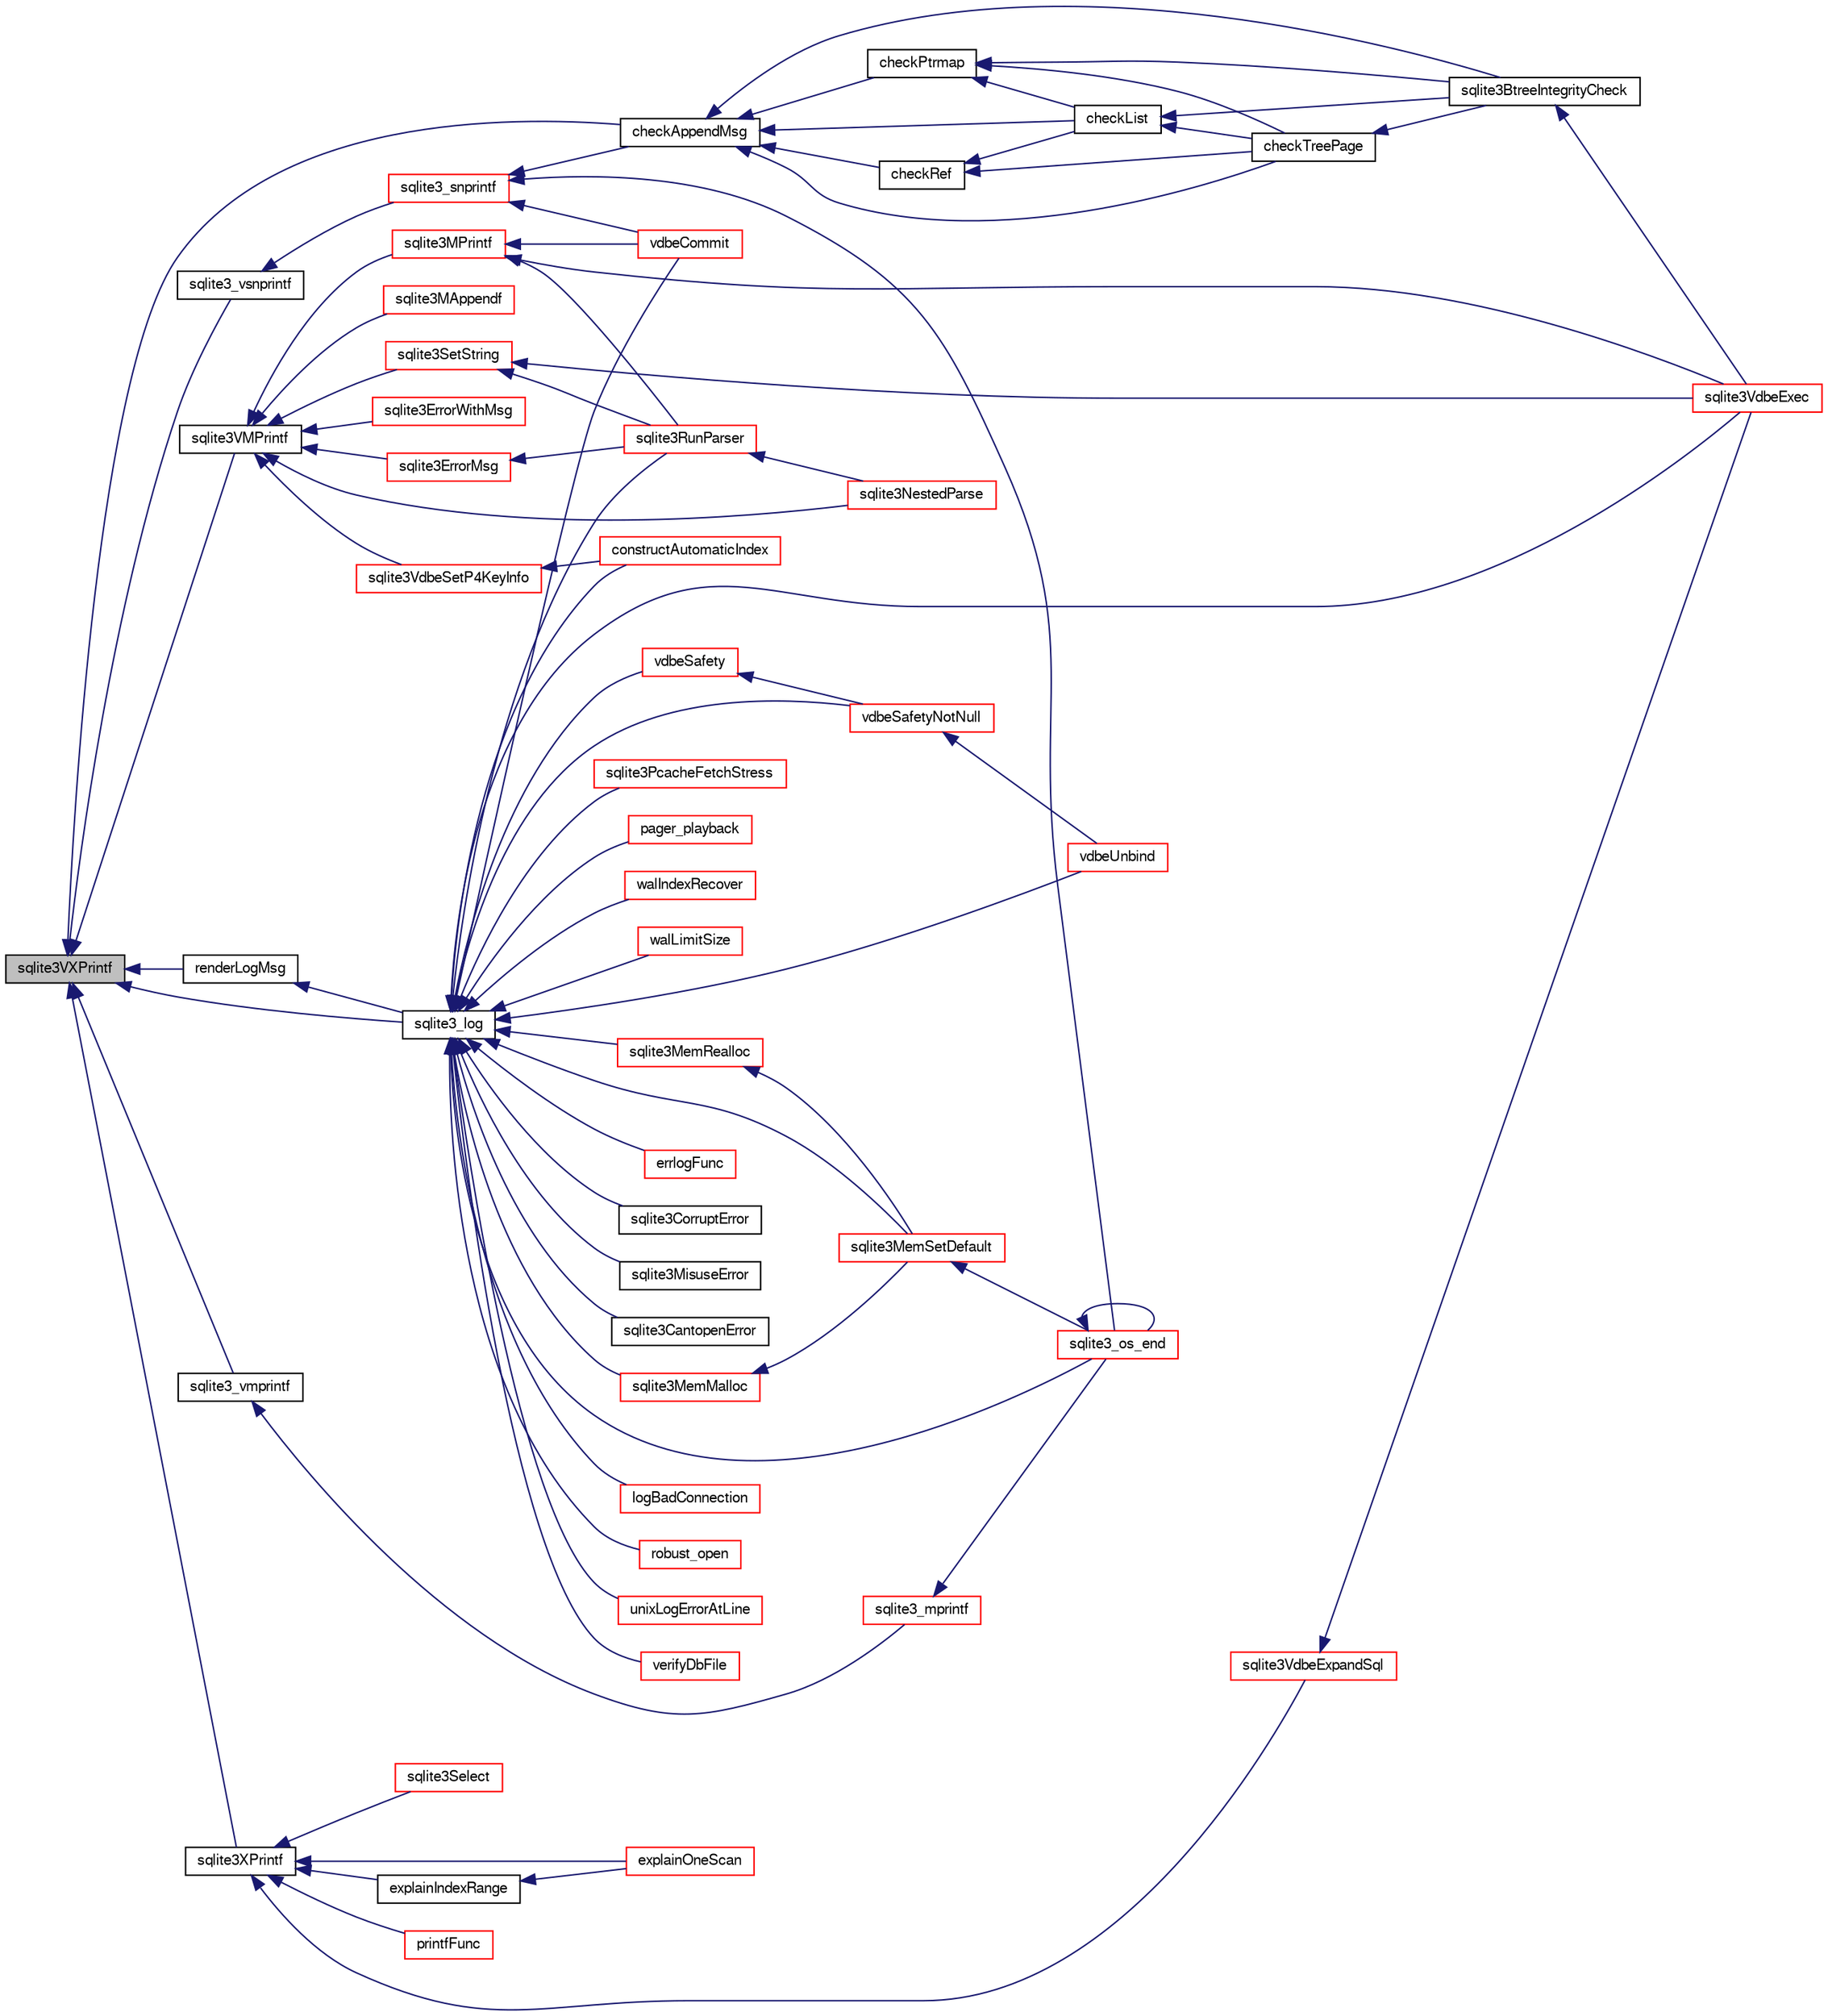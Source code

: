 digraph "sqlite3VXPrintf"
{
  edge [fontname="FreeSans",fontsize="10",labelfontname="FreeSans",labelfontsize="10"];
  node [fontname="FreeSans",fontsize="10",shape=record];
  rankdir="LR";
  Node807022 [label="sqlite3VXPrintf",height=0.2,width=0.4,color="black", fillcolor="grey75", style="filled", fontcolor="black"];
  Node807022 -> Node807023 [dir="back",color="midnightblue",fontsize="10",style="solid",fontname="FreeSans"];
  Node807023 [label="sqlite3VMPrintf",height=0.2,width=0.4,color="black", fillcolor="white", style="filled",URL="$sqlite3_8c.html#a05535d0982ef06fbc2ee8195ebbae689"];
  Node807023 -> Node807024 [dir="back",color="midnightblue",fontsize="10",style="solid",fontname="FreeSans"];
  Node807024 [label="sqlite3SetString",height=0.2,width=0.4,color="red", fillcolor="white", style="filled",URL="$sqlite3_8c.html#aad368822484a1ceae010a829e27454ae"];
  Node807024 -> Node807051 [dir="back",color="midnightblue",fontsize="10",style="solid",fontname="FreeSans"];
  Node807051 [label="sqlite3VdbeExec",height=0.2,width=0.4,color="red", fillcolor="white", style="filled",URL="$sqlite3_8c.html#a8ce40a614bdc56719c4d642b1e4dfb21"];
  Node807024 -> Node807193 [dir="back",color="midnightblue",fontsize="10",style="solid",fontname="FreeSans"];
  Node807193 [label="sqlite3RunParser",height=0.2,width=0.4,color="red", fillcolor="white", style="filled",URL="$sqlite3_8c.html#a174f16a9adcc64bf971bae4a5ffa3488"];
  Node807193 -> Node807194 [dir="back",color="midnightblue",fontsize="10",style="solid",fontname="FreeSans"];
  Node807194 [label="sqlite3NestedParse",height=0.2,width=0.4,color="red", fillcolor="white", style="filled",URL="$sqlite3_8c.html#ae78bd6187a28892732af5428ec15b03f"];
  Node807023 -> Node807289 [dir="back",color="midnightblue",fontsize="10",style="solid",fontname="FreeSans"];
  Node807289 [label="sqlite3MPrintf",height=0.2,width=0.4,color="red", fillcolor="white", style="filled",URL="$sqlite3_8c.html#a208ef0df84e9778778804a19af03efea"];
  Node807289 -> Node807296 [dir="back",color="midnightblue",fontsize="10",style="solid",fontname="FreeSans"];
  Node807296 [label="vdbeCommit",height=0.2,width=0.4,color="red", fillcolor="white", style="filled",URL="$sqlite3_8c.html#a5d7f1e0625451b987728f600cfe1b92d"];
  Node807289 -> Node807051 [dir="back",color="midnightblue",fontsize="10",style="solid",fontname="FreeSans"];
  Node807289 -> Node807193 [dir="back",color="midnightblue",fontsize="10",style="solid",fontname="FreeSans"];
  Node807023 -> Node807870 [dir="back",color="midnightblue",fontsize="10",style="solid",fontname="FreeSans"];
  Node807870 [label="sqlite3MAppendf",height=0.2,width=0.4,color="red", fillcolor="white", style="filled",URL="$sqlite3_8c.html#a43b33971f250cf38164a84f751057bce"];
  Node807023 -> Node807751 [dir="back",color="midnightblue",fontsize="10",style="solid",fontname="FreeSans"];
  Node807751 [label="sqlite3ErrorWithMsg",height=0.2,width=0.4,color="red", fillcolor="white", style="filled",URL="$sqlite3_8c.html#a11feb4cd8e77d59df266587cfe1b2641"];
  Node807023 -> Node807871 [dir="back",color="midnightblue",fontsize="10",style="solid",fontname="FreeSans"];
  Node807871 [label="sqlite3ErrorMsg",height=0.2,width=0.4,color="red", fillcolor="white", style="filled",URL="$sqlite3_8c.html#aee2798e173651adae0f9c85469f3457d"];
  Node807871 -> Node807193 [dir="back",color="midnightblue",fontsize="10",style="solid",fontname="FreeSans"];
  Node807023 -> Node807485 [dir="back",color="midnightblue",fontsize="10",style="solid",fontname="FreeSans"];
  Node807485 [label="sqlite3VdbeSetP4KeyInfo",height=0.2,width=0.4,color="red", fillcolor="white", style="filled",URL="$sqlite3_8c.html#a342090b36fbf7fdace2a23b8efca030c"];
  Node807485 -> Node807120 [dir="back",color="midnightblue",fontsize="10",style="solid",fontname="FreeSans"];
  Node807120 [label="constructAutomaticIndex",height=0.2,width=0.4,color="red", fillcolor="white", style="filled",URL="$sqlite3_8c.html#aad43d38bc718f4c8e8d0dd8f33ed526f"];
  Node807023 -> Node807194 [dir="back",color="midnightblue",fontsize="10",style="solid",fontname="FreeSans"];
  Node807022 -> Node807522 [dir="back",color="midnightblue",fontsize="10",style="solid",fontname="FreeSans"];
  Node807522 [label="sqlite3_vmprintf",height=0.2,width=0.4,color="black", fillcolor="white", style="filled",URL="$sqlite3_8h.html#ac240de67ddf003828f16a6d9dd3fa3ca"];
  Node807522 -> Node807523 [dir="back",color="midnightblue",fontsize="10",style="solid",fontname="FreeSans"];
  Node807523 [label="sqlite3_mprintf",height=0.2,width=0.4,color="red", fillcolor="white", style="filled",URL="$sqlite3_8h.html#a9533933e57f7ccbb48c32041ce3a8862"];
  Node807523 -> Node807307 [dir="back",color="midnightblue",fontsize="10",style="solid",fontname="FreeSans"];
  Node807307 [label="sqlite3_os_end",height=0.2,width=0.4,color="red", fillcolor="white", style="filled",URL="$sqlite3_8h.html#a2288c95881ecca13d994e42b6a958906"];
  Node807307 -> Node807307 [dir="back",color="midnightblue",fontsize="10",style="solid",fontname="FreeSans"];
  Node807022 -> Node807532 [dir="back",color="midnightblue",fontsize="10",style="solid",fontname="FreeSans"];
  Node807532 [label="sqlite3_vsnprintf",height=0.2,width=0.4,color="black", fillcolor="white", style="filled",URL="$sqlite3_8h.html#a095af9d57b6df1b95a77df71b9bce062"];
  Node807532 -> Node807533 [dir="back",color="midnightblue",fontsize="10",style="solid",fontname="FreeSans"];
  Node807533 [label="sqlite3_snprintf",height=0.2,width=0.4,color="red", fillcolor="white", style="filled",URL="$sqlite3_8h.html#af4558fab7cb8fb1e61fd642d3e017ef7"];
  Node807533 -> Node807307 [dir="back",color="midnightblue",fontsize="10",style="solid",fontname="FreeSans"];
  Node807533 -> Node807573 [dir="back",color="midnightblue",fontsize="10",style="solid",fontname="FreeSans"];
  Node807573 [label="checkAppendMsg",height=0.2,width=0.4,color="black", fillcolor="white", style="filled",URL="$sqlite3_8c.html#a4366e7af81727e2d755d3c9a635b055e"];
  Node807573 -> Node807574 [dir="back",color="midnightblue",fontsize="10",style="solid",fontname="FreeSans"];
  Node807574 [label="checkRef",height=0.2,width=0.4,color="black", fillcolor="white", style="filled",URL="$sqlite3_8c.html#a8f9d5e653157e813f504a66ca548941a"];
  Node807574 -> Node807428 [dir="back",color="midnightblue",fontsize="10",style="solid",fontname="FreeSans"];
  Node807428 [label="checkList",height=0.2,width=0.4,color="black", fillcolor="white", style="filled",URL="$sqlite3_8c.html#a7c888a9a7f402383d462ddef0e59f52e"];
  Node807428 -> Node807415 [dir="back",color="midnightblue",fontsize="10",style="solid",fontname="FreeSans"];
  Node807415 [label="checkTreePage",height=0.2,width=0.4,color="black", fillcolor="white", style="filled",URL="$sqlite3_8c.html#a0bdac89d12e5ac328d260ae8259777b2"];
  Node807415 -> Node807416 [dir="back",color="midnightblue",fontsize="10",style="solid",fontname="FreeSans"];
  Node807416 [label="sqlite3BtreeIntegrityCheck",height=0.2,width=0.4,color="black", fillcolor="white", style="filled",URL="$sqlite3_8c.html#aa00011902d9e5ba26452d147c43fa1d8"];
  Node807416 -> Node807051 [dir="back",color="midnightblue",fontsize="10",style="solid",fontname="FreeSans"];
  Node807428 -> Node807416 [dir="back",color="midnightblue",fontsize="10",style="solid",fontname="FreeSans"];
  Node807574 -> Node807415 [dir="back",color="midnightblue",fontsize="10",style="solid",fontname="FreeSans"];
  Node807573 -> Node807427 [dir="back",color="midnightblue",fontsize="10",style="solid",fontname="FreeSans"];
  Node807427 [label="checkPtrmap",height=0.2,width=0.4,color="black", fillcolor="white", style="filled",URL="$sqlite3_8c.html#a09521b13d51d0264cb7f3758ec36fc90"];
  Node807427 -> Node807428 [dir="back",color="midnightblue",fontsize="10",style="solid",fontname="FreeSans"];
  Node807427 -> Node807415 [dir="back",color="midnightblue",fontsize="10",style="solid",fontname="FreeSans"];
  Node807427 -> Node807416 [dir="back",color="midnightblue",fontsize="10",style="solid",fontname="FreeSans"];
  Node807573 -> Node807428 [dir="back",color="midnightblue",fontsize="10",style="solid",fontname="FreeSans"];
  Node807573 -> Node807415 [dir="back",color="midnightblue",fontsize="10",style="solid",fontname="FreeSans"];
  Node807573 -> Node807416 [dir="back",color="midnightblue",fontsize="10",style="solid",fontname="FreeSans"];
  Node807533 -> Node807296 [dir="back",color="midnightblue",fontsize="10",style="solid",fontname="FreeSans"];
  Node807022 -> Node807670 [dir="back",color="midnightblue",fontsize="10",style="solid",fontname="FreeSans"];
  Node807670 [label="renderLogMsg",height=0.2,width=0.4,color="black", fillcolor="white", style="filled",URL="$sqlite3_8c.html#a7a02b43ce0a27bb52085c7f446d115af"];
  Node807670 -> Node807671 [dir="back",color="midnightblue",fontsize="10",style="solid",fontname="FreeSans"];
  Node807671 [label="sqlite3_log",height=0.2,width=0.4,color="black", fillcolor="white", style="filled",URL="$sqlite3_8h.html#a298c9699bf9c143662c6b1fec4b2dc3b"];
  Node807671 -> Node807672 [dir="back",color="midnightblue",fontsize="10",style="solid",fontname="FreeSans"];
  Node807672 [label="sqlite3MemMalloc",height=0.2,width=0.4,color="red", fillcolor="white", style="filled",URL="$sqlite3_8c.html#a53157f1a669f949332f44ca9f15c0a43"];
  Node807672 -> Node807516 [dir="back",color="midnightblue",fontsize="10",style="solid",fontname="FreeSans"];
  Node807516 [label="sqlite3MemSetDefault",height=0.2,width=0.4,color="red", fillcolor="white", style="filled",URL="$sqlite3_8c.html#a162fbfd727e92c5f8f72625b5ff62549"];
  Node807516 -> Node807307 [dir="back",color="midnightblue",fontsize="10",style="solid",fontname="FreeSans"];
  Node807671 -> Node807673 [dir="back",color="midnightblue",fontsize="10",style="solid",fontname="FreeSans"];
  Node807673 [label="sqlite3MemRealloc",height=0.2,width=0.4,color="red", fillcolor="white", style="filled",URL="$sqlite3_8c.html#addd043cc5742c3b0cf536763cd4e6948"];
  Node807673 -> Node807516 [dir="back",color="midnightblue",fontsize="10",style="solid",fontname="FreeSans"];
  Node807671 -> Node807516 [dir="back",color="midnightblue",fontsize="10",style="solid",fontname="FreeSans"];
  Node807671 -> Node807674 [dir="back",color="midnightblue",fontsize="10",style="solid",fontname="FreeSans"];
  Node807674 [label="logBadConnection",height=0.2,width=0.4,color="red", fillcolor="white", style="filled",URL="$sqlite3_8c.html#a8aa249fac852b22bb1227e2bc2921f11"];
  Node807671 -> Node807679 [dir="back",color="midnightblue",fontsize="10",style="solid",fontname="FreeSans"];
  Node807679 [label="robust_open",height=0.2,width=0.4,color="red", fillcolor="white", style="filled",URL="$sqlite3_8c.html#a0eb989e531821c6a1deb85a3ba0021c0"];
  Node807671 -> Node807681 [dir="back",color="midnightblue",fontsize="10",style="solid",fontname="FreeSans"];
  Node807681 [label="unixLogErrorAtLine",height=0.2,width=0.4,color="red", fillcolor="white", style="filled",URL="$sqlite3_8c.html#a23b4a35445d08fc62ef2d5c3d56c1640"];
  Node807671 -> Node807695 [dir="back",color="midnightblue",fontsize="10",style="solid",fontname="FreeSans"];
  Node807695 [label="verifyDbFile",height=0.2,width=0.4,color="red", fillcolor="white", style="filled",URL="$sqlite3_8c.html#a0ff620ba7a3e7e727c37c0b172d12c66"];
  Node807671 -> Node807307 [dir="back",color="midnightblue",fontsize="10",style="solid",fontname="FreeSans"];
  Node807671 -> Node807696 [dir="back",color="midnightblue",fontsize="10",style="solid",fontname="FreeSans"];
  Node807696 [label="sqlite3PcacheFetchStress",height=0.2,width=0.4,color="red", fillcolor="white", style="filled",URL="$sqlite3_8c.html#a83644ab4d77e1649ae5336b659edb351"];
  Node807671 -> Node807389 [dir="back",color="midnightblue",fontsize="10",style="solid",fontname="FreeSans"];
  Node807389 [label="pager_playback",height=0.2,width=0.4,color="red", fillcolor="white", style="filled",URL="$sqlite3_8c.html#a9d9a750a9fc76eb4b668c8a16b164a65"];
  Node807671 -> Node807563 [dir="back",color="midnightblue",fontsize="10",style="solid",fontname="FreeSans"];
  Node807563 [label="walIndexRecover",height=0.2,width=0.4,color="red", fillcolor="white", style="filled",URL="$sqlite3_8c.html#ab4ee99f3710323acbeb6c495dd18d205"];
  Node807671 -> Node807507 [dir="back",color="midnightblue",fontsize="10",style="solid",fontname="FreeSans"];
  Node807507 [label="walLimitSize",height=0.2,width=0.4,color="red", fillcolor="white", style="filled",URL="$sqlite3_8c.html#a7d814227c8fb4a3441c42e9f2fdade3b"];
  Node807671 -> Node807296 [dir="back",color="midnightblue",fontsize="10",style="solid",fontname="FreeSans"];
  Node807671 -> Node807697 [dir="back",color="midnightblue",fontsize="10",style="solid",fontname="FreeSans"];
  Node807697 [label="vdbeSafety",height=0.2,width=0.4,color="red", fillcolor="white", style="filled",URL="$sqlite3_8c.html#ad376f1aa66b2801fa8fb2fb134f370fd"];
  Node807697 -> Node807698 [dir="back",color="midnightblue",fontsize="10",style="solid",fontname="FreeSans"];
  Node807698 [label="vdbeSafetyNotNull",height=0.2,width=0.4,color="red", fillcolor="white", style="filled",URL="$sqlite3_8c.html#a018448275e86f09d8af8033cec4cafdf"];
  Node807698 -> Node807699 [dir="back",color="midnightblue",fontsize="10",style="solid",fontname="FreeSans"];
  Node807699 [label="vdbeUnbind",height=0.2,width=0.4,color="red", fillcolor="white", style="filled",URL="$sqlite3_8c.html#ae3ca3d8a878660305a0efd0c73c9f064"];
  Node807671 -> Node807698 [dir="back",color="midnightblue",fontsize="10",style="solid",fontname="FreeSans"];
  Node807671 -> Node807699 [dir="back",color="midnightblue",fontsize="10",style="solid",fontname="FreeSans"];
  Node807671 -> Node807051 [dir="back",color="midnightblue",fontsize="10",style="solid",fontname="FreeSans"];
  Node807671 -> Node807648 [dir="back",color="midnightblue",fontsize="10",style="solid",fontname="FreeSans"];
  Node807648 [label="errlogFunc",height=0.2,width=0.4,color="red", fillcolor="white", style="filled",URL="$sqlite3_8c.html#a56d5c8e1f0a43e4c9f8864c27065393f"];
  Node807671 -> Node807120 [dir="back",color="midnightblue",fontsize="10",style="solid",fontname="FreeSans"];
  Node807671 -> Node807193 [dir="back",color="midnightblue",fontsize="10",style="solid",fontname="FreeSans"];
  Node807671 -> Node807712 [dir="back",color="midnightblue",fontsize="10",style="solid",fontname="FreeSans"];
  Node807712 [label="sqlite3CorruptError",height=0.2,width=0.4,color="black", fillcolor="white", style="filled",URL="$sqlite3_8c.html#a66f16cea11e3c7d1b5f60ff7b6ff5e1a"];
  Node807671 -> Node807713 [dir="back",color="midnightblue",fontsize="10",style="solid",fontname="FreeSans"];
  Node807713 [label="sqlite3MisuseError",height=0.2,width=0.4,color="black", fillcolor="white", style="filled",URL="$sqlite3_8c.html#a0550217d0f8d42f53c258c44746fb804"];
  Node807671 -> Node807714 [dir="back",color="midnightblue",fontsize="10",style="solid",fontname="FreeSans"];
  Node807714 [label="sqlite3CantopenError",height=0.2,width=0.4,color="black", fillcolor="white", style="filled",URL="$sqlite3_8c.html#a62298ad2d3a1ea7b9501264b7004ec33"];
  Node807022 -> Node807671 [dir="back",color="midnightblue",fontsize="10",style="solid",fontname="FreeSans"];
  Node807022 -> Node807898 [dir="back",color="midnightblue",fontsize="10",style="solid",fontname="FreeSans"];
  Node807898 [label="sqlite3XPrintf",height=0.2,width=0.4,color="black", fillcolor="white", style="filled",URL="$sqlite3_8c.html#afa51896b0f07c74fe11c806a5df7030c"];
  Node807898 -> Node807715 [dir="back",color="midnightblue",fontsize="10",style="solid",fontname="FreeSans"];
  Node807715 [label="sqlite3VdbeExpandSql",height=0.2,width=0.4,color="red", fillcolor="white", style="filled",URL="$sqlite3_8c.html#a5a497837d5d69b92e7bca23673589c69"];
  Node807715 -> Node807051 [dir="back",color="midnightblue",fontsize="10",style="solid",fontname="FreeSans"];
  Node807898 -> Node807647 [dir="back",color="midnightblue",fontsize="10",style="solid",fontname="FreeSans"];
  Node807647 [label="printfFunc",height=0.2,width=0.4,color="red", fillcolor="white", style="filled",URL="$sqlite3_8c.html#a80ca21d434c7c5b6668bee721331dda8"];
  Node807898 -> Node807105 [dir="back",color="midnightblue",fontsize="10",style="solid",fontname="FreeSans"];
  Node807105 [label="sqlite3Select",height=0.2,width=0.4,color="red", fillcolor="white", style="filled",URL="$sqlite3_8c.html#a2465ee8c956209ba4b272477b7c21a45"];
  Node807898 -> Node807730 [dir="back",color="midnightblue",fontsize="10",style="solid",fontname="FreeSans"];
  Node807730 [label="explainIndexRange",height=0.2,width=0.4,color="black", fillcolor="white", style="filled",URL="$sqlite3_8c.html#a19d410b10b9746279e834fd8cddda2cb"];
  Node807730 -> Node807718 [dir="back",color="midnightblue",fontsize="10",style="solid",fontname="FreeSans"];
  Node807718 [label="explainOneScan",height=0.2,width=0.4,color="red", fillcolor="white", style="filled",URL="$sqlite3_8c.html#ae5281c97cc6f8cd02effffe937725524"];
  Node807898 -> Node807718 [dir="back",color="midnightblue",fontsize="10",style="solid",fontname="FreeSans"];
  Node807022 -> Node807573 [dir="back",color="midnightblue",fontsize="10",style="solid",fontname="FreeSans"];
}

